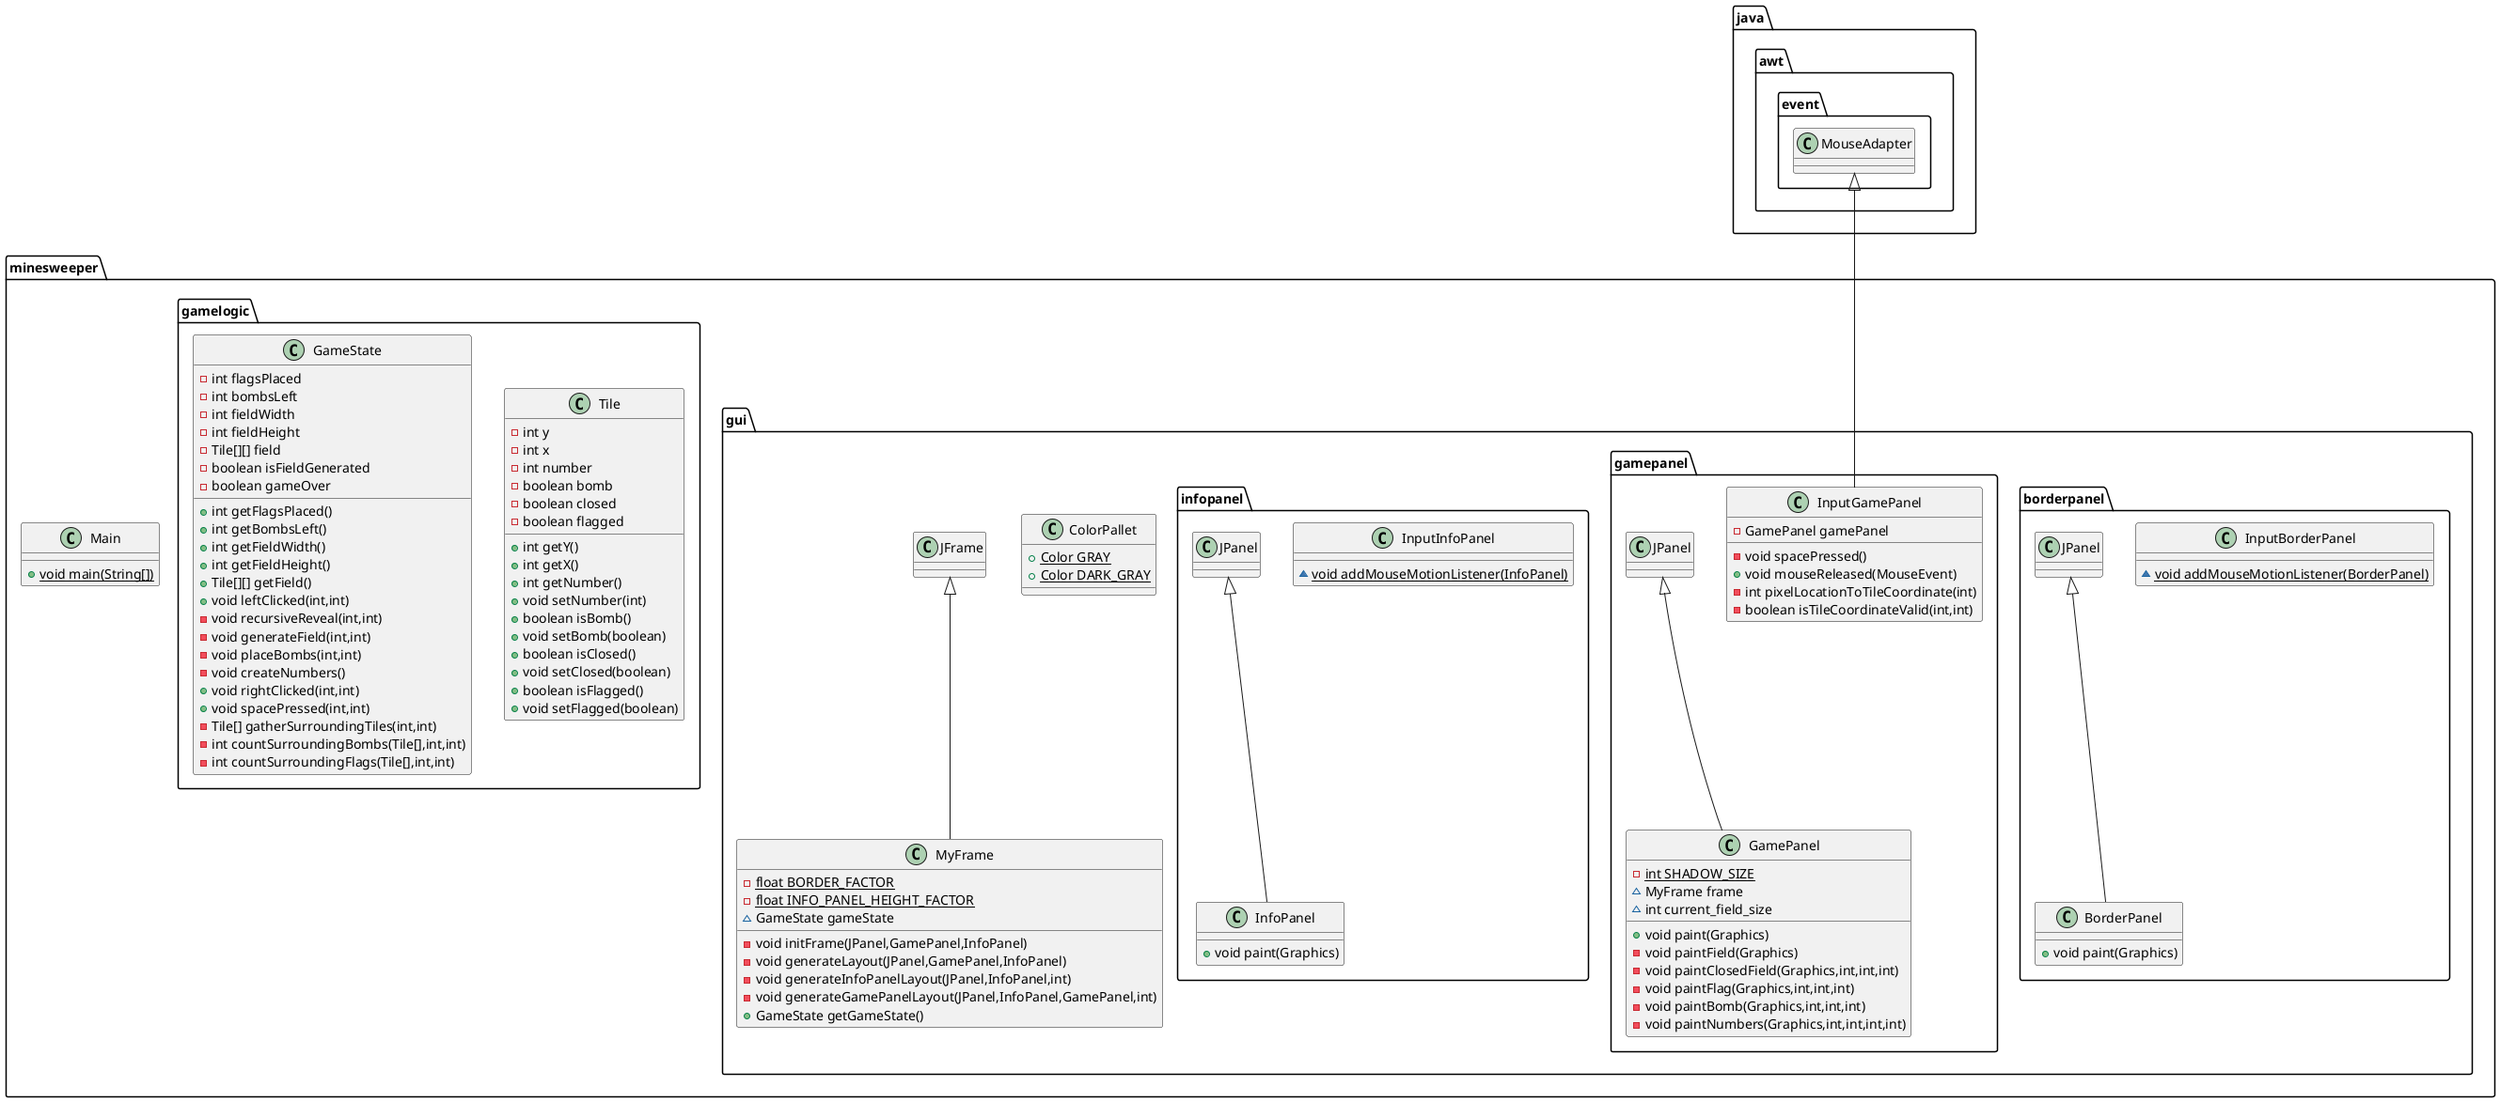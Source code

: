 @startuml
class minesweeper.Main {
+ {static} void main(String[])
}
class minesweeper.gui.borderpanel.InputBorderPanel {
~ {static} void addMouseMotionListener(BorderPanel)
}
class minesweeper.gui.gamepanel.GamePanel {
- {static} int SHADOW_SIZE
~ MyFrame frame
~ int current_field_size
+ void paint(Graphics)
- void paintField(Graphics)
- void paintClosedField(Graphics,int,int,int)
- void paintFlag(Graphics,int,int,int)
- void paintBomb(Graphics,int,int,int)
- void paintNumbers(Graphics,int,int,int,int)
}
class minesweeper.gui.ColorPallet {
+ {static} Color GRAY
+ {static} Color DARK_GRAY
}
class minesweeper.gamelogic.Tile {
- int y
- int x
- int number
- boolean bomb
- boolean closed
- boolean flagged
+ int getY()
+ int getX()
+ int getNumber()
+ void setNumber(int)
+ boolean isBomb()
+ void setBomb(boolean)
+ boolean isClosed()
+ void setClosed(boolean)
+ boolean isFlagged()
+ void setFlagged(boolean)
}
class minesweeper.gui.infopanel.InputInfoPanel {
~ {static} void addMouseMotionListener(InfoPanel)
}
class minesweeper.gui.MyFrame {
- {static} float BORDER_FACTOR
- {static} float INFO_PANEL_HEIGHT_FACTOR
~ GameState gameState
- void initFrame(JPanel,GamePanel,InfoPanel)
- void generateLayout(JPanel,GamePanel,InfoPanel)
- void generateInfoPanelLayout(JPanel,InfoPanel,int)
- void generateGamePanelLayout(JPanel,InfoPanel,GamePanel,int)
+ GameState getGameState()
}
class minesweeper.gui.infopanel.InfoPanel {
+ void paint(Graphics)
}
class minesweeper.gui.borderpanel.BorderPanel {
+ void paint(Graphics)
}
class minesweeper.gui.gamepanel.InputGamePanel {
- GamePanel gamePanel
- void spacePressed()
+ void mouseReleased(MouseEvent)
- int pixelLocationToTileCoordinate(int)
- boolean isTileCoordinateValid(int,int)
}
class minesweeper.gamelogic.GameState {
- int flagsPlaced
- int bombsLeft
- int fieldWidth
- int fieldHeight
- Tile[][] field
- boolean isFieldGenerated
- boolean gameOver
+ int getFlagsPlaced()
+ int getBombsLeft()
+ int getFieldWidth()
+ int getFieldHeight()
+ Tile[][] getField()
+ void leftClicked(int,int)
- void recursiveReveal(int,int)
- void generateField(int,int)
- void placeBombs(int,int)
- void createNumbers()
+ void rightClicked(int,int)
+ void spacePressed(int,int)
- Tile[] gatherSurroundingTiles(int,int)
- int countSurroundingBombs(Tile[],int,int)
- int countSurroundingFlags(Tile[],int,int)
}


minesweeper.gui.gamepanel.JPanel <|-- minesweeper.gui.gamepanel.GamePanel
minesweeper.gui.JFrame <|-- minesweeper.gui.MyFrame
minesweeper.gui.infopanel.JPanel <|-- minesweeper.gui.infopanel.InfoPanel
minesweeper.gui.borderpanel.JPanel <|-- minesweeper.gui.borderpanel.BorderPanel
java.awt.event.MouseAdapter <|-- minesweeper.gui.gamepanel.InputGamePanel
@enduml